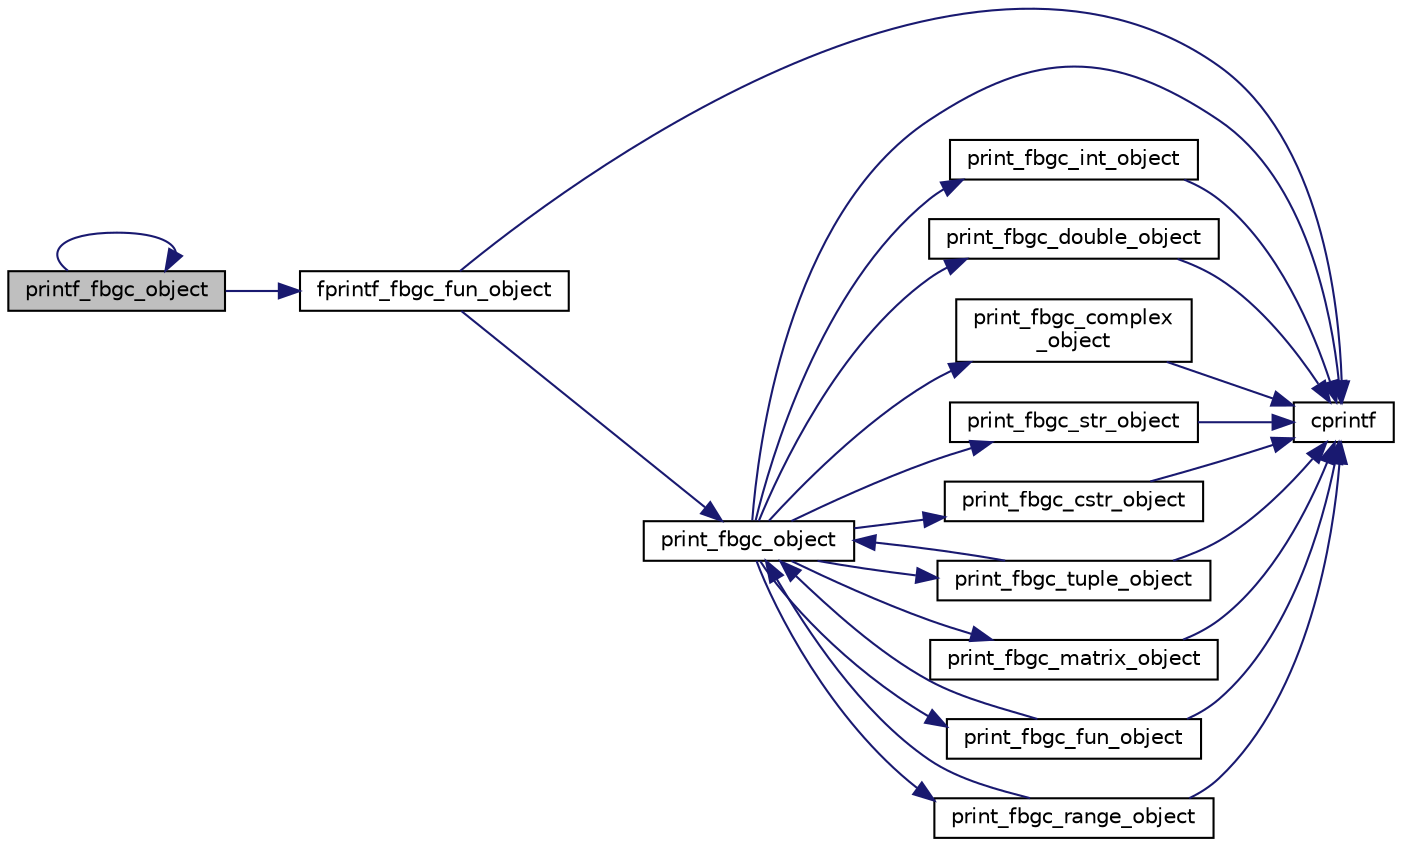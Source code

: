 digraph "printf_fbgc_object"
{
  edge [fontname="Helvetica",fontsize="10",labelfontname="Helvetica",labelfontsize="10"];
  node [fontname="Helvetica",fontsize="10",shape=record];
  rankdir="LR";
  Node136 [label="printf_fbgc_object",height=0.2,width=0.4,color="black", fillcolor="grey75", style="filled", fontcolor="black"];
  Node136 -> Node136 [color="midnightblue",fontsize="10",style="solid"];
  Node136 -> Node137 [color="midnightblue",fontsize="10",style="solid"];
  Node137 [label="fprintf_fbgc_fun_object",height=0.2,width=0.4,color="black", fillcolor="white", style="filled",URL="$fun__object_8c.html#ab7db555ad4b95573198e2184fbc886fd"];
  Node137 -> Node138 [color="midnightblue",fontsize="10",style="solid"];
  Node138 [label="cprintf",height=0.2,width=0.4,color="black", fillcolor="white", style="filled",URL="$error_8c.html#a30fee765292b076e015fc846035f2550"];
  Node137 -> Node139 [color="midnightblue",fontsize="10",style="solid"];
  Node139 [label="print_fbgc_object",height=0.2,width=0.4,color="black", fillcolor="white", style="filled",URL="$fbgc__object_8c.html#a692d3bb2e230f23caf8a28a250f7ef48"];
  Node139 -> Node138 [color="midnightblue",fontsize="10",style="solid"];
  Node139 -> Node140 [color="midnightblue",fontsize="10",style="solid"];
  Node140 [label="print_fbgc_int_object",height=0.2,width=0.4,color="black", fillcolor="white", style="filled",URL="$int__object_8c.html#a0062dc9607e1f9bdf4fc960f981bb592"];
  Node140 -> Node138 [color="midnightblue",fontsize="10",style="solid"];
  Node139 -> Node141 [color="midnightblue",fontsize="10",style="solid"];
  Node141 [label="print_fbgc_double_object",height=0.2,width=0.4,color="black", fillcolor="white", style="filled",URL="$double__object_8c.html#a4872de0b7e3482c3414635499574c3a2"];
  Node141 -> Node138 [color="midnightblue",fontsize="10",style="solid"];
  Node139 -> Node142 [color="midnightblue",fontsize="10",style="solid"];
  Node142 [label="print_fbgc_complex\l_object",height=0.2,width=0.4,color="black", fillcolor="white", style="filled",URL="$complex__object_8c.html#a48882c21f5d339b41807108958456809"];
  Node142 -> Node138 [color="midnightblue",fontsize="10",style="solid"];
  Node139 -> Node143 [color="midnightblue",fontsize="10",style="solid"];
  Node143 [label="print_fbgc_str_object",height=0.2,width=0.4,color="black", fillcolor="white", style="filled",URL="$str__object_8c.html#a66e47da312848322ec0f6c783c8afd84"];
  Node143 -> Node138 [color="midnightblue",fontsize="10",style="solid"];
  Node139 -> Node144 [color="midnightblue",fontsize="10",style="solid"];
  Node144 [label="print_fbgc_cstr_object",height=0.2,width=0.4,color="black", fillcolor="white", style="filled",URL="$str__object_8c.html#af6c5743192c678d8081aef62a95b26c0"];
  Node144 -> Node138 [color="midnightblue",fontsize="10",style="solid"];
  Node139 -> Node145 [color="midnightblue",fontsize="10",style="solid"];
  Node145 [label="print_fbgc_tuple_object",height=0.2,width=0.4,color="black", fillcolor="white", style="filled",URL="$tuple__object_8c.html#a80ba9373477760391033dc0cdea35a6e"];
  Node145 -> Node138 [color="midnightblue",fontsize="10",style="solid"];
  Node145 -> Node139 [color="midnightblue",fontsize="10",style="solid"];
  Node139 -> Node146 [color="midnightblue",fontsize="10",style="solid"];
  Node146 [label="print_fbgc_matrix_object",height=0.2,width=0.4,color="black", fillcolor="white", style="filled",URL="$matrix__object_8c.html#a024f1c29208bf2fe7425896d1eb055e0"];
  Node146 -> Node138 [color="midnightblue",fontsize="10",style="solid"];
  Node139 -> Node147 [color="midnightblue",fontsize="10",style="solid"];
  Node147 [label="print_fbgc_fun_object",height=0.2,width=0.4,color="black", fillcolor="white", style="filled",URL="$fun__object_8c.html#a3e96dc0c25688e38eb2149d647dbbe0c"];
  Node147 -> Node138 [color="midnightblue",fontsize="10",style="solid"];
  Node147 -> Node139 [color="midnightblue",fontsize="10",style="solid"];
  Node139 -> Node148 [color="midnightblue",fontsize="10",style="solid"];
  Node148 [label="print_fbgc_range_object",height=0.2,width=0.4,color="black", fillcolor="white", style="filled",URL="$range__object_8c.html#ab8138fb21f5d4098f82847b2354af837"];
  Node148 -> Node138 [color="midnightblue",fontsize="10",style="solid"];
  Node148 -> Node139 [color="midnightblue",fontsize="10",style="solid"];
}
